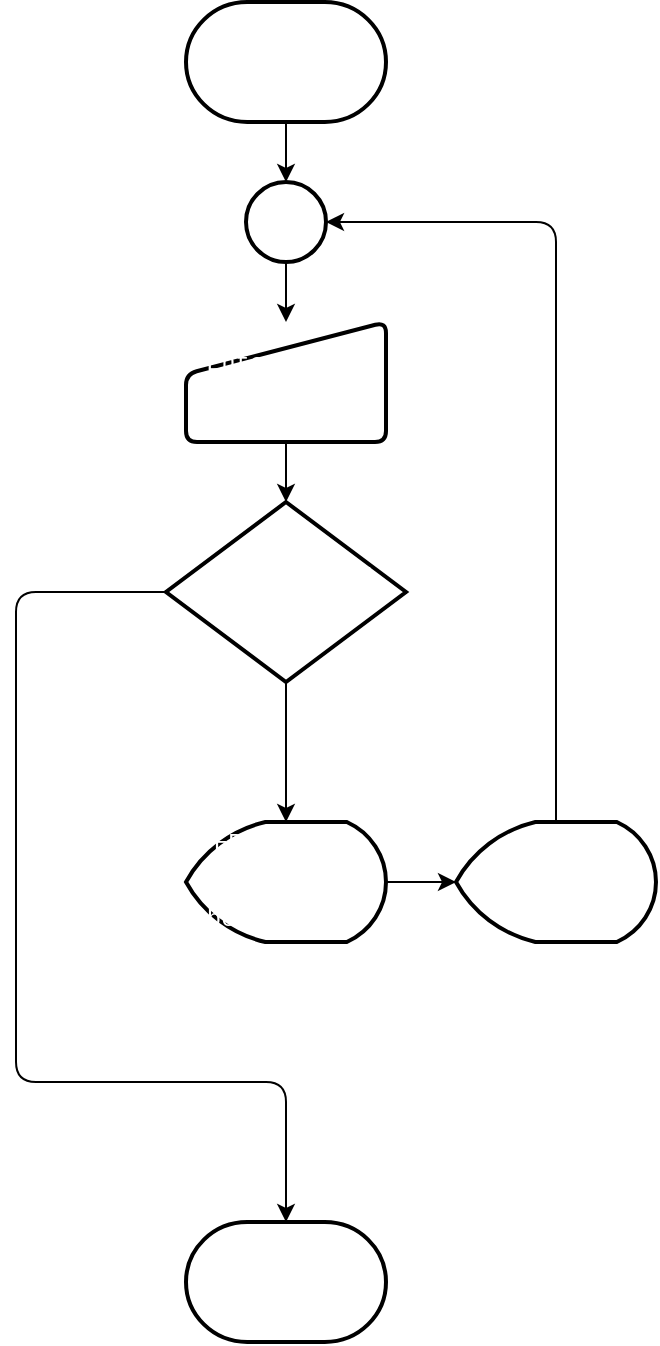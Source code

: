 <mxfile>
    <diagram id="7aIu9HwFAsxuCjdM7Rao" name="Page-1">
        <mxGraphModel dx="1416" dy="704" grid="1" gridSize="10" guides="1" tooltips="1" connect="1" arrows="1" fold="1" page="1" pageScale="1" pageWidth="850" pageHeight="1100" math="0" shadow="0">
            <root>
                <mxCell id="0"/>
                <mxCell id="1" parent="0"/>
                <mxCell id="10" style="edgeStyle=none;html=1;entryX=0.5;entryY=0;entryDx=0;entryDy=0;entryPerimeter=0;fontSize=12;fontColor=#FFFFFF;labelBackgroundColor=none;" edge="1" parent="1" source="3" target="9">
                    <mxGeometry relative="1" as="geometry"/>
                </mxCell>
                <mxCell id="3" value="start" style="strokeWidth=2;html=1;shape=mxgraph.flowchart.terminator;whiteSpace=wrap;fontSize=12;fontColor=#FFFFFF;labelBackgroundColor=none;" vertex="1" parent="1">
                    <mxGeometry x="375" y="215" width="100" height="60" as="geometry"/>
                </mxCell>
                <mxCell id="13" style="edgeStyle=none;html=1;entryX=0.5;entryY=0;entryDx=0;entryDy=0;entryPerimeter=0;fontSize=12;fontColor=#FFFFFF;labelBackgroundColor=none;" edge="1" parent="1" source="4" target="5">
                    <mxGeometry relative="1" as="geometry"/>
                </mxCell>
                <mxCell id="4" value="&lt;div style=&quot;font-family: consolas, &amp;quot;courier new&amp;quot;, monospace; font-size: 12px; line-height: 19px;&quot;&gt;&lt;span style=&quot;font-size: 12px;&quot;&gt;'Enter a test score: 'score&lt;/span&gt;&lt;/div&gt;" style="html=1;strokeWidth=2;shape=manualInput;whiteSpace=wrap;rounded=1;size=26;arcSize=11;fontSize=12;fontColor=#FFFFFF;labelBackgroundColor=none;" vertex="1" parent="1">
                    <mxGeometry x="375" y="375" width="100" height="60" as="geometry"/>
                </mxCell>
                <mxCell id="14" style="edgeStyle=none;html=1;entryX=0.5;entryY=0;entryDx=0;entryDy=0;entryPerimeter=0;fontSize=12;fontColor=#FFFFFF;labelBackgroundColor=none;" edge="1" parent="1" source="5" target="6">
                    <mxGeometry relative="1" as="geometry"/>
                </mxCell>
                <mxCell id="19" style="edgeStyle=none;html=1;entryX=0.5;entryY=0;entryDx=0;entryDy=0;entryPerimeter=0;fontSize=12;fontColor=#FFFFFF;labelBackgroundColor=none;" edge="1" parent="1" source="5" target="18">
                    <mxGeometry relative="1" as="geometry">
                        <Array as="points">
                            <mxPoint x="290" y="510"/>
                            <mxPoint x="290" y="755"/>
                            <mxPoint x="425" y="755"/>
                        </Array>
                    </mxGeometry>
                </mxCell>
                <mxCell id="5" value="&lt;div style=&quot;font-family: consolas, &amp;quot;courier new&amp;quot;, monospace; font-size: 12px; line-height: 19px;&quot;&gt;&lt;span style=&quot;font-size: 12px;&quot;&gt;score&lt;/span&gt; &amp;lt; &lt;span style=&quot;font-size: 12px;&quot;&gt;0&lt;/span&gt; &lt;span style=&quot;font-size: 12px;&quot;&gt;or&lt;/span&gt; &lt;span style=&quot;font-size: 12px;&quot;&gt;score&lt;/span&gt; &amp;gt; &lt;span style=&quot;font-size: 12px;&quot;&gt;100&lt;/span&gt;&lt;/div&gt;" style="strokeWidth=2;html=1;shape=mxgraph.flowchart.decision;whiteSpace=wrap;fontSize=12;fontColor=#FFFFFF;labelBackgroundColor=none;" vertex="1" parent="1">
                    <mxGeometry x="365" y="465" width="120" height="90" as="geometry"/>
                </mxCell>
                <mxCell id="15" style="edgeStyle=none;html=1;entryX=0;entryY=0.5;entryDx=0;entryDy=0;entryPerimeter=0;fontSize=12;fontColor=#FFFFFF;labelBackgroundColor=none;" edge="1" parent="1" source="6" target="7">
                    <mxGeometry relative="1" as="geometry"/>
                </mxCell>
                <mxCell id="6" value="&lt;div style=&quot;font-family: consolas, &amp;quot;courier new&amp;quot;, monospace; font-size: 12px; line-height: 19px;&quot;&gt;&lt;span style=&quot;font-size: 12px;&quot;&gt;ERROR: The score connot be negative&lt;/span&gt;&lt;/div&gt;" style="strokeWidth=2;html=1;shape=mxgraph.flowchart.display;whiteSpace=wrap;fontSize=12;fontColor=#FFFFFF;labelBackgroundColor=none;" vertex="1" parent="1">
                    <mxGeometry x="375" y="625" width="100" height="60" as="geometry"/>
                </mxCell>
                <mxCell id="16" style="edgeStyle=none;html=1;entryX=1;entryY=0.5;entryDx=0;entryDy=0;entryPerimeter=0;fontSize=12;fontColor=#FFFFFF;labelBackgroundColor=none;" edge="1" parent="1" source="7" target="9">
                    <mxGeometry relative="1" as="geometry">
                        <Array as="points">
                            <mxPoint x="560" y="325"/>
                        </Array>
                    </mxGeometry>
                </mxCell>
                <mxCell id="7" value="&lt;div style=&quot;font-family: consolas, &amp;quot;courier new&amp;quot;, monospace; font-size: 12px; line-height: 19px;&quot;&gt;&lt;span style=&quot;font-size: 12px;&quot;&gt;or greater than 100.&lt;/span&gt;&lt;/div&gt;" style="strokeWidth=2;html=1;shape=mxgraph.flowchart.display;whiteSpace=wrap;fontSize=12;fontColor=#FFFFFF;labelBackgroundColor=none;" vertex="1" parent="1">
                    <mxGeometry x="510" y="625" width="100" height="60" as="geometry"/>
                </mxCell>
                <mxCell id="12" style="edgeStyle=none;html=1;entryX=0.5;entryY=0;entryDx=0;entryDy=0;fontSize=12;fontColor=#FFFFFF;labelBackgroundColor=none;" edge="1" parent="1" source="9" target="4">
                    <mxGeometry relative="1" as="geometry"/>
                </mxCell>
                <mxCell id="9" value="" style="strokeWidth=2;html=1;shape=mxgraph.flowchart.start_2;whiteSpace=wrap;fontSize=12;fontColor=#FFFFFF;labelBackgroundColor=none;" vertex="1" parent="1">
                    <mxGeometry x="405" y="305" width="40" height="40" as="geometry"/>
                </mxCell>
                <mxCell id="18" value="end" style="strokeWidth=2;html=1;shape=mxgraph.flowchart.terminator;whiteSpace=wrap;fontSize=12;fontColor=#FFFFFF;labelBackgroundColor=none;" vertex="1" parent="1">
                    <mxGeometry x="375" y="825" width="100" height="60" as="geometry"/>
                </mxCell>
                <mxCell id="20" value="False" style="text;html=1;align=center;verticalAlign=middle;resizable=0;points=[];autosize=1;strokeColor=none;fillColor=none;fontSize=12;fontColor=#FFFFFF;" vertex="1" parent="1">
                    <mxGeometry x="420" y="560" width="40" height="20" as="geometry"/>
                </mxCell>
                <mxCell id="21" value="True" style="text;html=1;align=center;verticalAlign=middle;resizable=0;points=[];autosize=1;strokeColor=none;fillColor=none;fontSize=12;fontColor=#FFFFFF;" vertex="1" parent="1">
                    <mxGeometry x="320" y="490" width="40" height="20" as="geometry"/>
                </mxCell>
            </root>
        </mxGraphModel>
    </diagram>
</mxfile>